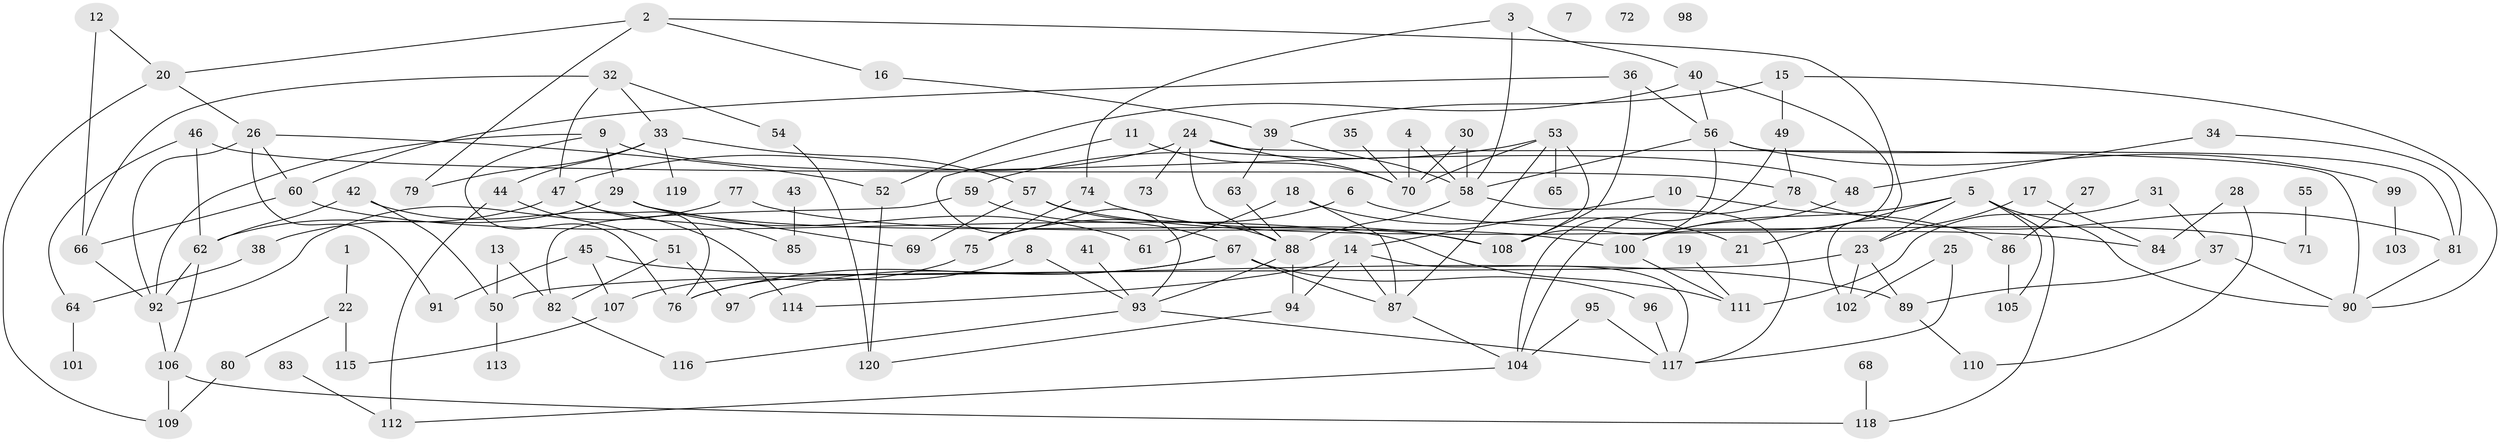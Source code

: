// coarse degree distribution, {10: 0.022222222222222223, 5: 0.1111111111111111, 4: 0.2, 2: 0.13333333333333333, 7: 0.06666666666666667, 1: 0.06666666666666667, 3: 0.2222222222222222, 6: 0.06666666666666667, 8: 0.08888888888888889, 9: 0.022222222222222223}
// Generated by graph-tools (version 1.1) at 2025/35/03/04/25 23:35:48]
// undirected, 120 vertices, 179 edges
graph export_dot {
  node [color=gray90,style=filled];
  1;
  2;
  3;
  4;
  5;
  6;
  7;
  8;
  9;
  10;
  11;
  12;
  13;
  14;
  15;
  16;
  17;
  18;
  19;
  20;
  21;
  22;
  23;
  24;
  25;
  26;
  27;
  28;
  29;
  30;
  31;
  32;
  33;
  34;
  35;
  36;
  37;
  38;
  39;
  40;
  41;
  42;
  43;
  44;
  45;
  46;
  47;
  48;
  49;
  50;
  51;
  52;
  53;
  54;
  55;
  56;
  57;
  58;
  59;
  60;
  61;
  62;
  63;
  64;
  65;
  66;
  67;
  68;
  69;
  70;
  71;
  72;
  73;
  74;
  75;
  76;
  77;
  78;
  79;
  80;
  81;
  82;
  83;
  84;
  85;
  86;
  87;
  88;
  89;
  90;
  91;
  92;
  93;
  94;
  95;
  96;
  97;
  98;
  99;
  100;
  101;
  102;
  103;
  104;
  105;
  106;
  107;
  108;
  109;
  110;
  111;
  112;
  113;
  114;
  115;
  116;
  117;
  118;
  119;
  120;
  1 -- 22;
  2 -- 16;
  2 -- 20;
  2 -- 79;
  2 -- 102;
  3 -- 40;
  3 -- 58;
  3 -- 74;
  4 -- 58;
  4 -- 70;
  5 -- 21;
  5 -- 23;
  5 -- 90;
  5 -- 100;
  5 -- 105;
  5 -- 118;
  6 -- 71;
  6 -- 75;
  8 -- 76;
  8 -- 93;
  9 -- 29;
  9 -- 48;
  9 -- 76;
  9 -- 92;
  10 -- 14;
  10 -- 86;
  11 -- 70;
  11 -- 93;
  12 -- 20;
  12 -- 66;
  13 -- 50;
  13 -- 82;
  14 -- 87;
  14 -- 94;
  14 -- 114;
  14 -- 117;
  15 -- 39;
  15 -- 49;
  15 -- 90;
  16 -- 39;
  17 -- 23;
  17 -- 84;
  18 -- 21;
  18 -- 61;
  18 -- 87;
  19 -- 111;
  20 -- 26;
  20 -- 109;
  22 -- 80;
  22 -- 115;
  23 -- 50;
  23 -- 89;
  23 -- 102;
  24 -- 47;
  24 -- 70;
  24 -- 73;
  24 -- 88;
  24 -- 90;
  25 -- 102;
  25 -- 117;
  26 -- 52;
  26 -- 60;
  26 -- 91;
  26 -- 92;
  27 -- 86;
  28 -- 84;
  28 -- 110;
  29 -- 38;
  29 -- 61;
  29 -- 69;
  29 -- 108;
  30 -- 58;
  30 -- 70;
  31 -- 37;
  31 -- 111;
  32 -- 33;
  32 -- 47;
  32 -- 54;
  32 -- 66;
  33 -- 44;
  33 -- 57;
  33 -- 79;
  33 -- 119;
  34 -- 48;
  34 -- 81;
  35 -- 70;
  36 -- 56;
  36 -- 60;
  36 -- 108;
  37 -- 89;
  37 -- 90;
  38 -- 64;
  39 -- 58;
  39 -- 63;
  40 -- 52;
  40 -- 56;
  40 -- 100;
  41 -- 93;
  42 -- 50;
  42 -- 62;
  42 -- 114;
  43 -- 85;
  44 -- 51;
  44 -- 112;
  45 -- 89;
  45 -- 91;
  45 -- 107;
  46 -- 62;
  46 -- 64;
  46 -- 78;
  47 -- 62;
  47 -- 76;
  47 -- 85;
  48 -- 100;
  49 -- 78;
  49 -- 104;
  50 -- 113;
  51 -- 82;
  51 -- 97;
  52 -- 120;
  53 -- 59;
  53 -- 65;
  53 -- 70;
  53 -- 87;
  53 -- 108;
  54 -- 120;
  55 -- 71;
  56 -- 58;
  56 -- 81;
  56 -- 99;
  56 -- 108;
  57 -- 69;
  57 -- 84;
  57 -- 88;
  58 -- 88;
  58 -- 117;
  59 -- 67;
  59 -- 82;
  60 -- 66;
  60 -- 111;
  62 -- 92;
  62 -- 106;
  63 -- 88;
  64 -- 101;
  66 -- 92;
  67 -- 76;
  67 -- 87;
  67 -- 96;
  67 -- 97;
  68 -- 118;
  74 -- 75;
  74 -- 108;
  75 -- 107;
  77 -- 92;
  77 -- 100;
  78 -- 81;
  78 -- 104;
  80 -- 109;
  81 -- 90;
  82 -- 116;
  83 -- 112;
  86 -- 105;
  87 -- 104;
  88 -- 93;
  88 -- 94;
  89 -- 110;
  92 -- 106;
  93 -- 116;
  93 -- 117;
  94 -- 120;
  95 -- 104;
  95 -- 117;
  96 -- 117;
  99 -- 103;
  100 -- 111;
  104 -- 112;
  106 -- 109;
  106 -- 118;
  107 -- 115;
}
